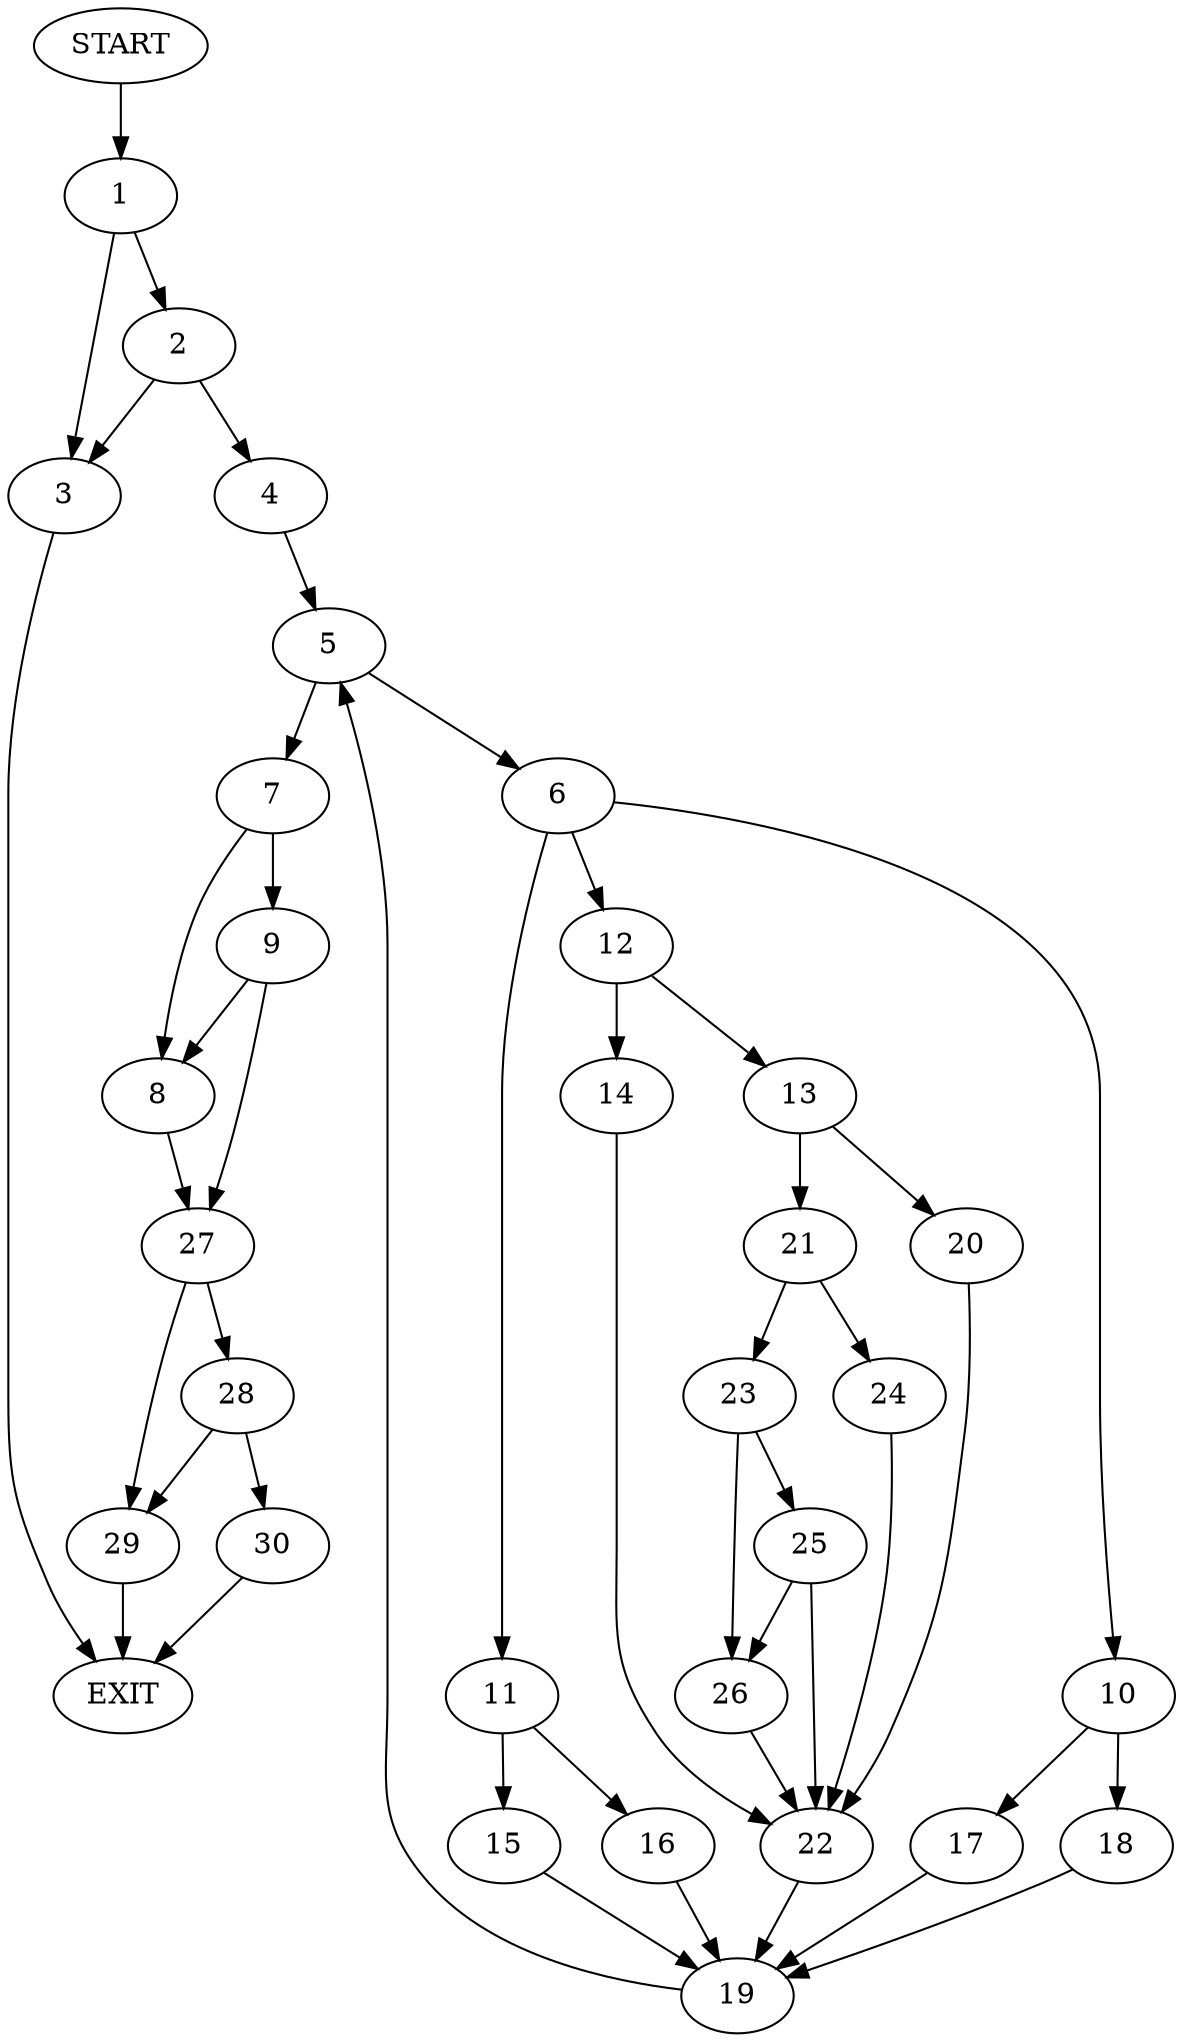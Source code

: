 digraph {
0 [label="START"]
31 [label="EXIT"]
0 -> 1
1 -> 2
1 -> 3
3 -> 31
2 -> 3
2 -> 4
4 -> 5
5 -> 6
5 -> 7
7 -> 8
7 -> 9
6 -> 10
6 -> 11
6 -> 12
12 -> 13
12 -> 14
11 -> 15
11 -> 16
10 -> 17
10 -> 18
18 -> 19
17 -> 19
19 -> 5
15 -> 19
16 -> 19
13 -> 20
13 -> 21
14 -> 22
22 -> 19
21 -> 23
21 -> 24
20 -> 22
24 -> 22
23 -> 25
23 -> 26
25 -> 22
25 -> 26
26 -> 22
8 -> 27
9 -> 27
9 -> 8
27 -> 28
27 -> 29
29 -> 31
28 -> 30
28 -> 29
30 -> 31
}
